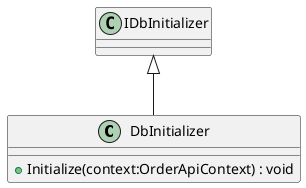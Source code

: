 @startuml
class DbInitializer {
    + Initialize(context:OrderApiContext) : void
}
IDbInitializer <|-- DbInitializer
@enduml
